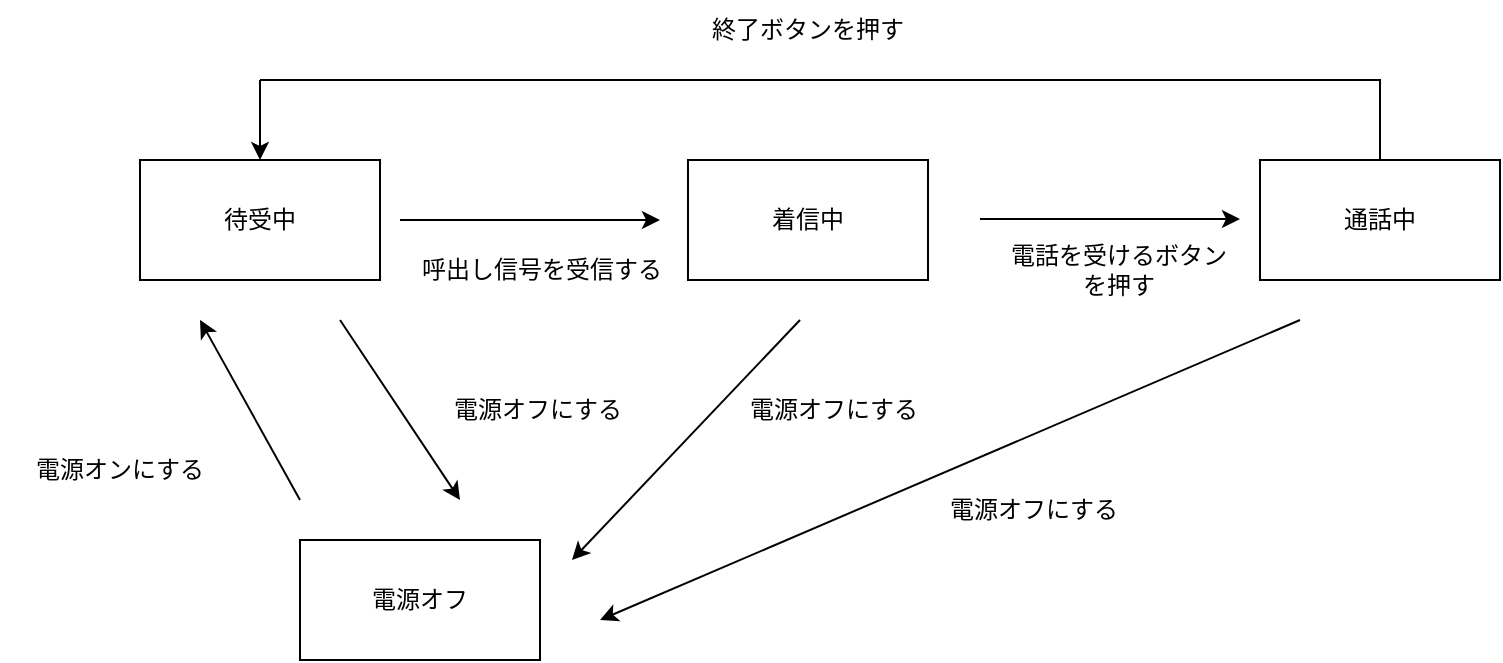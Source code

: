 <mxfile version="21.5.2" type="device">
  <diagram name="ページ1" id="9ATg9WZ0ROGsVgX8xcEM">
    <mxGraphModel dx="880" dy="444" grid="1" gridSize="10" guides="1" tooltips="1" connect="1" arrows="1" fold="1" page="1" pageScale="1" pageWidth="827" pageHeight="1169" math="0" shadow="0">
      <root>
        <mxCell id="0" />
        <mxCell id="1" parent="0" />
        <mxCell id="f5FzRZK3LOiGx8u_OkfJ-207" value="" style="endArrow=classic;html=1;rounded=0;" edge="1" parent="1">
          <mxGeometry width="50" height="50" relative="1" as="geometry">
            <mxPoint x="190" y="390" as="sourcePoint" />
            <mxPoint x="140" y="300" as="targetPoint" />
          </mxGeometry>
        </mxCell>
        <mxCell id="f5FzRZK3LOiGx8u_OkfJ-208" value="" style="endArrow=classic;html=1;rounded=0;" edge="1" parent="1">
          <mxGeometry width="50" height="50" relative="1" as="geometry">
            <mxPoint x="210" y="300" as="sourcePoint" />
            <mxPoint x="270" y="390" as="targetPoint" />
          </mxGeometry>
        </mxCell>
        <mxCell id="f5FzRZK3LOiGx8u_OkfJ-209" value="電源オンにする" style="text;html=1;strokeColor=none;fillColor=none;align=center;verticalAlign=middle;whiteSpace=wrap;rounded=0;" vertex="1" parent="1">
          <mxGeometry x="40" y="360" width="120" height="30" as="geometry" />
        </mxCell>
        <mxCell id="f5FzRZK3LOiGx8u_OkfJ-210" value="電源オフにする" style="text;html=1;strokeColor=none;fillColor=none;align=center;verticalAlign=middle;whiteSpace=wrap;rounded=0;" vertex="1" parent="1">
          <mxGeometry x="242" y="330" width="134" height="30" as="geometry" />
        </mxCell>
        <mxCell id="f5FzRZK3LOiGx8u_OkfJ-211" value="待受中" style="rounded=0;whiteSpace=wrap;html=1;" vertex="1" parent="1">
          <mxGeometry x="110" y="220" width="120" height="60" as="geometry" />
        </mxCell>
        <mxCell id="f5FzRZK3LOiGx8u_OkfJ-212" value="着信中" style="rounded=0;whiteSpace=wrap;html=1;" vertex="1" parent="1">
          <mxGeometry x="384" y="220" width="120" height="60" as="geometry" />
        </mxCell>
        <mxCell id="f5FzRZK3LOiGx8u_OkfJ-213" value="通話中" style="rounded=0;whiteSpace=wrap;html=1;" vertex="1" parent="1">
          <mxGeometry x="670" y="220" width="120" height="60" as="geometry" />
        </mxCell>
        <mxCell id="f5FzRZK3LOiGx8u_OkfJ-214" value="電源オフ" style="rounded=0;whiteSpace=wrap;html=1;" vertex="1" parent="1">
          <mxGeometry x="190" y="410" width="120" height="60" as="geometry" />
        </mxCell>
        <mxCell id="f5FzRZK3LOiGx8u_OkfJ-216" value="" style="endArrow=none;html=1;rounded=0;entryX=0.5;entryY=0;entryDx=0;entryDy=0;" edge="1" parent="1" target="f5FzRZK3LOiGx8u_OkfJ-213">
          <mxGeometry width="50" height="50" relative="1" as="geometry">
            <mxPoint x="170" y="180" as="sourcePoint" />
            <mxPoint x="730" y="180" as="targetPoint" />
            <Array as="points">
              <mxPoint x="730" y="180" />
            </Array>
          </mxGeometry>
        </mxCell>
        <mxCell id="f5FzRZK3LOiGx8u_OkfJ-217" value="" style="endArrow=classic;html=1;rounded=0;entryX=0.5;entryY=0;entryDx=0;entryDy=0;" edge="1" parent="1" target="f5FzRZK3LOiGx8u_OkfJ-211">
          <mxGeometry width="50" height="50" relative="1" as="geometry">
            <mxPoint x="170" y="180" as="sourcePoint" />
            <mxPoint x="460" y="300" as="targetPoint" />
          </mxGeometry>
        </mxCell>
        <mxCell id="f5FzRZK3LOiGx8u_OkfJ-218" value="終了ボタンを押す" style="text;html=1;strokeColor=none;fillColor=none;align=center;verticalAlign=middle;whiteSpace=wrap;rounded=0;" vertex="1" parent="1">
          <mxGeometry x="376" y="140" width="136" height="30" as="geometry" />
        </mxCell>
        <mxCell id="f5FzRZK3LOiGx8u_OkfJ-219" value="" style="endArrow=classic;html=1;rounded=0;" edge="1" parent="1">
          <mxGeometry width="50" height="50" relative="1" as="geometry">
            <mxPoint x="240" y="250" as="sourcePoint" />
            <mxPoint x="370" y="250" as="targetPoint" />
          </mxGeometry>
        </mxCell>
        <mxCell id="f5FzRZK3LOiGx8u_OkfJ-220" value="" style="endArrow=classic;html=1;rounded=0;" edge="1" parent="1">
          <mxGeometry width="50" height="50" relative="1" as="geometry">
            <mxPoint x="530" y="249.5" as="sourcePoint" />
            <mxPoint x="660" y="249.5" as="targetPoint" />
          </mxGeometry>
        </mxCell>
        <mxCell id="f5FzRZK3LOiGx8u_OkfJ-221" value="呼出し信号を受信する" style="text;html=1;strokeColor=none;fillColor=none;align=center;verticalAlign=middle;whiteSpace=wrap;rounded=0;" vertex="1" parent="1">
          <mxGeometry x="246" y="260" width="130" height="30" as="geometry" />
        </mxCell>
        <mxCell id="f5FzRZK3LOiGx8u_OkfJ-222" value="電話を受けるボタンを押す" style="text;html=1;strokeColor=none;fillColor=none;align=center;verticalAlign=middle;whiteSpace=wrap;rounded=0;" vertex="1" parent="1">
          <mxGeometry x="539" y="250" width="121" height="50" as="geometry" />
        </mxCell>
        <mxCell id="f5FzRZK3LOiGx8u_OkfJ-224" value="" style="endArrow=classic;html=1;rounded=0;" edge="1" parent="1">
          <mxGeometry width="50" height="50" relative="1" as="geometry">
            <mxPoint x="440" y="300" as="sourcePoint" />
            <mxPoint x="326" y="420" as="targetPoint" />
          </mxGeometry>
        </mxCell>
        <mxCell id="f5FzRZK3LOiGx8u_OkfJ-225" value="" style="endArrow=classic;html=1;rounded=0;" edge="1" parent="1">
          <mxGeometry width="50" height="50" relative="1" as="geometry">
            <mxPoint x="690" y="300" as="sourcePoint" />
            <mxPoint x="340" y="450" as="targetPoint" />
          </mxGeometry>
        </mxCell>
        <mxCell id="f5FzRZK3LOiGx8u_OkfJ-226" value="電源オフにする" style="text;html=1;strokeColor=none;fillColor=none;align=center;verticalAlign=middle;whiteSpace=wrap;rounded=0;" vertex="1" parent="1">
          <mxGeometry x="390" y="330" width="134" height="30" as="geometry" />
        </mxCell>
        <mxCell id="f5FzRZK3LOiGx8u_OkfJ-227" value="電源オフにする" style="text;html=1;strokeColor=none;fillColor=none;align=center;verticalAlign=middle;whiteSpace=wrap;rounded=0;" vertex="1" parent="1">
          <mxGeometry x="490" y="380" width="134" height="30" as="geometry" />
        </mxCell>
      </root>
    </mxGraphModel>
  </diagram>
</mxfile>
